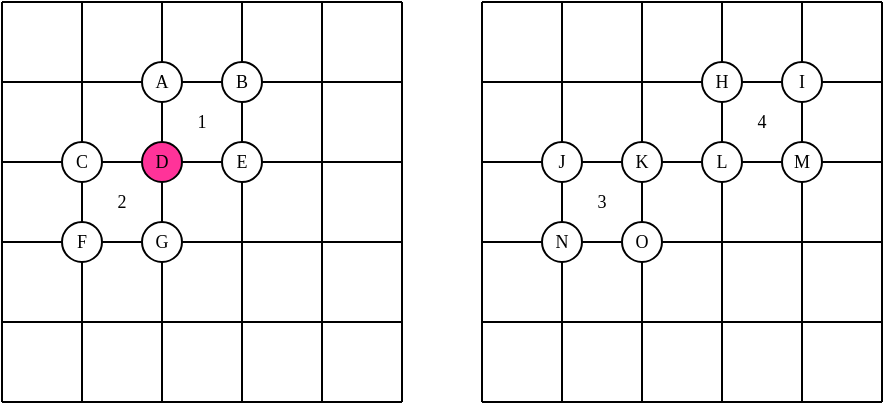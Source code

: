 <mxfile version="10.7.5" type="device"><diagram id="CG60D5KdFuZp8D_ehRR4" name="Page-1"><mxGraphModel dx="765" dy="468" grid="1" gridSize="10" guides="1" tooltips="1" connect="1" arrows="1" fold="1" page="1" pageScale="1" pageWidth="827" pageHeight="1169" math="0" shadow="0"><root><mxCell id="0"/><mxCell id="1" parent="0"/><mxCell id="bTo2tnr72fmwzRyeePl6-4" value="" style="endArrow=none;html=1;editable=0;movable=0;" edge="1" parent="1"><mxGeometry width="50" height="50" relative="1" as="geometry"><mxPoint x="200" y="240" as="sourcePoint"/><mxPoint x="200" y="40" as="targetPoint"/></mxGeometry></mxCell><mxCell id="bTo2tnr72fmwzRyeePl6-2" value="" style="endArrow=none;html=1;editable=0;movable=0;" edge="1" parent="1"><mxGeometry width="50" height="50" relative="1" as="geometry"><mxPoint x="120" y="240" as="sourcePoint"/><mxPoint x="120" y="40" as="targetPoint"/></mxGeometry></mxCell><mxCell id="bTo2tnr72fmwzRyeePl6-3" value="" style="endArrow=none;html=1;editable=0;movable=0;snapToPoint=1;" edge="1" parent="1"><mxGeometry width="50" height="50" relative="1" as="geometry"><mxPoint x="160" y="240" as="sourcePoint"/><mxPoint x="160" y="40" as="targetPoint"/></mxGeometry></mxCell><mxCell id="bTo2tnr72fmwzRyeePl6-11" value="" style="endArrow=none;html=1;editable=0;movable=0;" edge="1" parent="1"><mxGeometry width="50" height="50" relative="1" as="geometry"><mxPoint x="80" y="80" as="sourcePoint"/><mxPoint x="280" y="80" as="targetPoint"/></mxGeometry></mxCell><mxCell id="bTo2tnr72fmwzRyeePl6-81" value="" style="group;rotation=90;fontFamily=Arial;editable=0;movable=0;" vertex="1" connectable="0" parent="1"><mxGeometry x="320" y="40" width="200" height="200" as="geometry"/></mxCell><mxCell id="bTo2tnr72fmwzRyeePl6-82" value="" style="endArrow=none;html=1;fontFamily=Helvetica;editable=0;movable=0;" edge="1" parent="bTo2tnr72fmwzRyeePl6-81"><mxGeometry width="50" height="50" relative="1" as="geometry"><mxPoint as="sourcePoint"/><mxPoint x="200" as="targetPoint"/></mxGeometry></mxCell><mxCell id="bTo2tnr72fmwzRyeePl6-83" value="" style="endArrow=none;html=1;editable=0;movable=0;" edge="1" parent="bTo2tnr72fmwzRyeePl6-81"><mxGeometry width="50" height="50" relative="1" as="geometry"><mxPoint y="40" as="sourcePoint"/><mxPoint x="200" y="40" as="targetPoint"/></mxGeometry></mxCell><mxCell id="bTo2tnr72fmwzRyeePl6-84" value="" style="endArrow=none;html=1;editable=0;movable=0;" edge="1" parent="bTo2tnr72fmwzRyeePl6-81"><mxGeometry width="50" height="50" relative="1" as="geometry"><mxPoint y="80" as="sourcePoint"/><mxPoint x="200" y="80" as="targetPoint"/></mxGeometry></mxCell><mxCell id="bTo2tnr72fmwzRyeePl6-85" value="" style="endArrow=none;html=1;editable=0;movable=0;" edge="1" parent="bTo2tnr72fmwzRyeePl6-81"><mxGeometry width="50" height="50" relative="1" as="geometry"><mxPoint y="120" as="sourcePoint"/><mxPoint x="200" y="120" as="targetPoint"/></mxGeometry></mxCell><mxCell id="bTo2tnr72fmwzRyeePl6-86" value="" style="endArrow=none;html=1;editable=0;movable=0;" edge="1" parent="bTo2tnr72fmwzRyeePl6-81"><mxGeometry width="50" height="50" relative="1" as="geometry"><mxPoint y="160" as="sourcePoint"/><mxPoint x="200" y="160" as="targetPoint"/></mxGeometry></mxCell><mxCell id="bTo2tnr72fmwzRyeePl6-87" value="" style="endArrow=none;html=1;editable=0;movable=0;" edge="1" parent="bTo2tnr72fmwzRyeePl6-81"><mxGeometry width="50" height="50" relative="1" as="geometry"><mxPoint y="200" as="sourcePoint"/><mxPoint x="200" y="200" as="targetPoint"/></mxGeometry></mxCell><mxCell id="bTo2tnr72fmwzRyeePl6-97" value="" style="group;editable=0;movable=0;" vertex="1" connectable="0" parent="1"><mxGeometry x="320" y="40" width="200" height="200" as="geometry"/></mxCell><mxCell id="bTo2tnr72fmwzRyeePl6-98" value="" style="endArrow=none;html=1;editable=0;movable=0;" edge="1" parent="bTo2tnr72fmwzRyeePl6-97"><mxGeometry width="50" height="50" relative="1" as="geometry"><mxPoint y="200" as="sourcePoint"/><mxPoint as="targetPoint"/></mxGeometry></mxCell><mxCell id="bTo2tnr72fmwzRyeePl6-99" value="" style="endArrow=none;html=1;editable=0;movable=0;" edge="1" parent="bTo2tnr72fmwzRyeePl6-97"><mxGeometry width="50" height="50" relative="1" as="geometry"><mxPoint x="40" y="200" as="sourcePoint"/><mxPoint x="40" as="targetPoint"/></mxGeometry></mxCell><mxCell id="bTo2tnr72fmwzRyeePl6-100" value="" style="endArrow=none;html=1;editable=0;movable=0;" edge="1" parent="bTo2tnr72fmwzRyeePl6-97"><mxGeometry width="50" height="50" relative="1" as="geometry"><mxPoint x="80" y="200" as="sourcePoint"/><mxPoint x="80" as="targetPoint"/></mxGeometry></mxCell><mxCell id="bTo2tnr72fmwzRyeePl6-101" value="" style="endArrow=none;html=1;editable=0;movable=0;" edge="1" parent="bTo2tnr72fmwzRyeePl6-97"><mxGeometry width="50" height="50" relative="1" as="geometry"><mxPoint x="120" y="200" as="sourcePoint"/><mxPoint x="120" as="targetPoint"/></mxGeometry></mxCell><mxCell id="bTo2tnr72fmwzRyeePl6-102" value="" style="endArrow=none;html=1;editable=0;movable=0;" edge="1" parent="bTo2tnr72fmwzRyeePl6-97"><mxGeometry width="50" height="50" relative="1" as="geometry"><mxPoint x="160" y="200" as="sourcePoint"/><mxPoint x="160" as="targetPoint"/></mxGeometry></mxCell><mxCell id="bTo2tnr72fmwzRyeePl6-103" value="" style="endArrow=none;html=1;editable=0;movable=0;" edge="1" parent="bTo2tnr72fmwzRyeePl6-97"><mxGeometry width="50" height="50" relative="1" as="geometry"><mxPoint x="200" y="200" as="sourcePoint"/><mxPoint x="200" as="targetPoint"/></mxGeometry></mxCell><mxCell id="bTo2tnr72fmwzRyeePl6-215" value="J" style="ellipse;whiteSpace=wrap;html=1;fontFamily=Verdana;fontSize=9;fontColor=#000000;align=center;" vertex="1" parent="bTo2tnr72fmwzRyeePl6-97"><mxGeometry x="30" y="70" width="20" height="20" as="geometry"/></mxCell><mxCell id="bTo2tnr72fmwzRyeePl6-216" value="N" style="ellipse;whiteSpace=wrap;html=1;fontFamily=Verdana;fontSize=9;fontColor=#000000;align=center;" vertex="1" parent="bTo2tnr72fmwzRyeePl6-97"><mxGeometry x="30" y="110" width="20" height="20" as="geometry"/></mxCell><mxCell id="bTo2tnr72fmwzRyeePl6-217" value="O" style="ellipse;whiteSpace=wrap;html=1;fontFamily=Verdana;fontSize=9;fontColor=#000000;align=center;snapToPoint=1;" vertex="1" parent="bTo2tnr72fmwzRyeePl6-97"><mxGeometry x="70" y="110" width="20" height="20" as="geometry"/></mxCell><mxCell id="bTo2tnr72fmwzRyeePl6-218" value="K" style="ellipse;whiteSpace=wrap;html=1;fontFamily=Verdana;fontSize=9;fontColor=#000000;align=center;snapToPoint=1;fillColor=#FFFFFF;" vertex="1" parent="bTo2tnr72fmwzRyeePl6-97"><mxGeometry x="70" y="70" width="20" height="20" as="geometry"/></mxCell><mxCell id="bTo2tnr72fmwzRyeePl6-220" value="L" style="ellipse;whiteSpace=wrap;html=1;fontFamily=Verdana;fontSize=9;fontColor=#000000;align=center;" vertex="1" parent="bTo2tnr72fmwzRyeePl6-97"><mxGeometry x="110" y="70" width="20" height="20" as="geometry"/></mxCell><mxCell id="bTo2tnr72fmwzRyeePl6-221" value="M" style="ellipse;whiteSpace=wrap;html=1;fontFamily=Verdana;fontSize=9;fontColor=#000000;align=center;snapToPoint=1;" vertex="1" parent="bTo2tnr72fmwzRyeePl6-97"><mxGeometry x="150" y="70" width="20" height="20" as="geometry"/></mxCell><mxCell id="bTo2tnr72fmwzRyeePl6-222" value="I" style="ellipse;whiteSpace=wrap;html=1;fontFamily=Verdana;fontSize=9;fontColor=#000000;align=center;snapToPoint=1;fillColor=#FFFFFF;" vertex="1" parent="bTo2tnr72fmwzRyeePl6-97"><mxGeometry x="150" y="30" width="20" height="20" as="geometry"/></mxCell><mxCell id="bTo2tnr72fmwzRyeePl6-223" value="4" style="text;html=1;strokeColor=none;fillColor=none;align=center;verticalAlign=middle;whiteSpace=wrap;rounded=0;fontFamily=Verdana;fontSize=9;fontColor=#000000;" vertex="1" parent="bTo2tnr72fmwzRyeePl6-97"><mxGeometry x="130" y="50" width="20" height="20" as="geometry"/></mxCell><mxCell id="bTo2tnr72fmwzRyeePl6-224" value="3" style="text;html=1;strokeColor=none;fillColor=none;align=center;verticalAlign=middle;whiteSpace=wrap;rounded=0;fontFamily=Verdana;fontSize=9;fontColor=#000000;" vertex="1" parent="bTo2tnr72fmwzRyeePl6-97"><mxGeometry x="50" y="90" width="20" height="20" as="geometry"/></mxCell><mxCell id="bTo2tnr72fmwzRyeePl6-226" value="H" style="ellipse;whiteSpace=wrap;html=1;fontFamily=Verdana;fontSize=9;fontColor=#000000;align=center;snapToPoint=1;fillColor=#FFFFFF;" vertex="1" parent="bTo2tnr72fmwzRyeePl6-97"><mxGeometry x="110" y="30" width="20" height="20" as="geometry"/></mxCell><mxCell id="bTo2tnr72fmwzRyeePl6-10" value="" style="endArrow=none;html=1;editable=0;movable=0;" edge="1" parent="1"><mxGeometry width="50" height="50" relative="1" as="geometry"><mxPoint x="80" y="40" as="sourcePoint"/><mxPoint x="280" y="40" as="targetPoint"/></mxGeometry></mxCell><mxCell id="bTo2tnr72fmwzRyeePl6-12" value="" style="endArrow=none;html=1;editable=0;movable=0;" edge="1" parent="1"><mxGeometry width="50" height="50" relative="1" as="geometry"><mxPoint x="80" y="120" as="sourcePoint"/><mxPoint x="280" y="120" as="targetPoint"/></mxGeometry></mxCell><mxCell id="bTo2tnr72fmwzRyeePl6-13" value="" style="endArrow=none;html=1;editable=0;movable=0;" edge="1" parent="1"><mxGeometry width="50" height="50" relative="1" as="geometry"><mxPoint x="80" y="160" as="sourcePoint"/><mxPoint x="280" y="160" as="targetPoint"/></mxGeometry></mxCell><mxCell id="bTo2tnr72fmwzRyeePl6-14" value="" style="endArrow=none;html=1;editable=0;movable=0;" edge="1" parent="1"><mxGeometry width="50" height="50" relative="1" as="geometry"><mxPoint x="80" y="200" as="sourcePoint"/><mxPoint x="280" y="200" as="targetPoint"/></mxGeometry></mxCell><mxCell id="bTo2tnr72fmwzRyeePl6-15" value="" style="endArrow=none;html=1;editable=0;movable=0;" edge="1" parent="1"><mxGeometry width="50" height="50" relative="1" as="geometry"><mxPoint x="80" y="240" as="sourcePoint"/><mxPoint x="280" y="240" as="targetPoint"/></mxGeometry></mxCell><mxCell id="bTo2tnr72fmwzRyeePl6-190" value="F" style="ellipse;whiteSpace=wrap;html=1;fontFamily=Verdana;fontSize=9;fontColor=#000000;align=center;" vertex="1" parent="1"><mxGeometry x="110" y="150" width="20" height="20" as="geometry"/></mxCell><mxCell id="bTo2tnr72fmwzRyeePl6-197" value="G" style="ellipse;whiteSpace=wrap;html=1;fontFamily=Verdana;fontSize=9;fontColor=#000000;align=center;snapToPoint=1;" vertex="1" parent="1"><mxGeometry x="150" y="150" width="20" height="20" as="geometry"/></mxCell><mxCell id="bTo2tnr72fmwzRyeePl6-203" value="D" style="ellipse;whiteSpace=wrap;html=1;fontFamily=Verdana;fontSize=9;fontColor=#000000;align=center;snapToPoint=1;fillColor=#FF3399;" vertex="1" parent="1"><mxGeometry x="150" y="110" width="20" height="20" as="geometry"/></mxCell><mxCell id="bTo2tnr72fmwzRyeePl6-204" value="C" style="ellipse;whiteSpace=wrap;html=1;fontFamily=Verdana;fontSize=9;fontColor=#000000;align=center;" vertex="1" parent="1"><mxGeometry x="110" y="110" width="20" height="20" as="geometry"/></mxCell><mxCell id="bTo2tnr72fmwzRyeePl6-209" value="E" style="ellipse;whiteSpace=wrap;html=1;fontFamily=Verdana;fontSize=9;fontColor=#000000;align=center;snapToPoint=1;" vertex="1" parent="1"><mxGeometry x="190" y="110" width="20" height="20" as="geometry"/></mxCell><mxCell id="bTo2tnr72fmwzRyeePl6-211" value="2" style="text;html=1;strokeColor=none;fillColor=none;align=center;verticalAlign=middle;whiteSpace=wrap;rounded=0;fontFamily=Verdana;fontSize=9;fontColor=#000000;" vertex="1" parent="1"><mxGeometry x="130" y="130" width="20" height="20" as="geometry"/></mxCell><mxCell id="bTo2tnr72fmwzRyeePl6-212" value="1" style="text;html=1;strokeColor=none;fillColor=none;align=center;verticalAlign=middle;whiteSpace=wrap;rounded=0;fontFamily=Verdana;fontSize=9;fontColor=#000000;" vertex="1" parent="1"><mxGeometry x="170" y="90" width="20" height="20" as="geometry"/></mxCell><mxCell id="bTo2tnr72fmwzRyeePl6-6" value="" style="endArrow=none;html=1;editable=0;movable=0;" edge="1" parent="1"><mxGeometry width="50" height="50" relative="1" as="geometry"><mxPoint x="280" y="240" as="sourcePoint"/><mxPoint x="280" y="40" as="targetPoint"/></mxGeometry></mxCell><mxCell id="bTo2tnr72fmwzRyeePl6-1" value="" style="endArrow=none;html=1;editable=0;movable=0;" edge="1" parent="1"><mxGeometry width="50" height="50" relative="1" as="geometry"><mxPoint x="80" y="240" as="sourcePoint"/><mxPoint x="80" y="40" as="targetPoint"/></mxGeometry></mxCell><mxCell id="bTo2tnr72fmwzRyeePl6-5" value="" style="endArrow=none;html=1;editable=0;movable=0;" edge="1" parent="1"><mxGeometry width="50" height="50" relative="1" as="geometry"><mxPoint x="240" y="240" as="sourcePoint"/><mxPoint x="240" y="40" as="targetPoint"/></mxGeometry></mxCell><mxCell id="bTo2tnr72fmwzRyeePl6-205" value="B" style="ellipse;whiteSpace=wrap;html=1;fontFamily=Verdana;fontSize=9;fontColor=#000000;align=center;snapToPoint=1;" vertex="1" parent="1"><mxGeometry x="190" y="70" width="20" height="20" as="geometry"/></mxCell><mxCell id="bTo2tnr72fmwzRyeePl6-206" value="A" style="ellipse;whiteSpace=wrap;html=1;fontFamily=Verdana;fontSize=9;fontColor=#000000;align=center;" vertex="1" parent="1"><mxGeometry x="150" y="70" width="20" height="20" as="geometry"/></mxCell></root></mxGraphModel></diagram></mxfile>